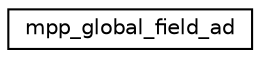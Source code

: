 digraph "Graphical Class Hierarchy"
{
 // INTERACTIVE_SVG=YES
 // LATEX_PDF_SIZE
  edge [fontname="Helvetica",fontsize="10",labelfontname="Helvetica",labelfontsize="10"];
  node [fontname="Helvetica",fontsize="10",shape=record];
  rankdir="LR";
  Node0 [label="mpp_global_field_ad",height=0.2,width=0.4,color="black", fillcolor="white", style="filled",URL="$interfacempp__domains__mod_1_1mpp__global__field__ad.html",tooltip=" "];
}
